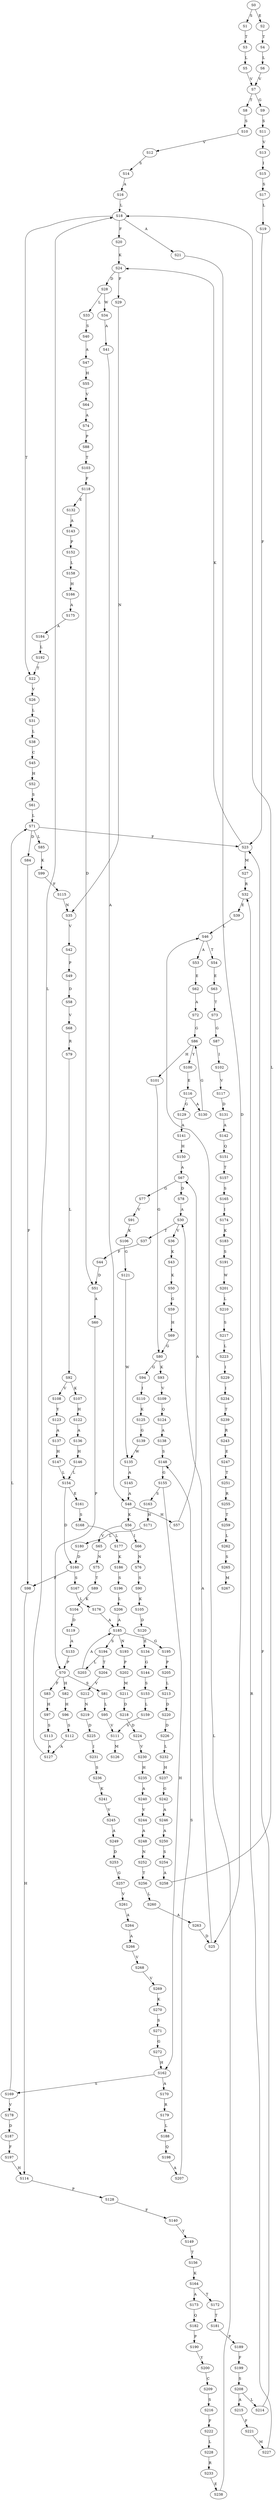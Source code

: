 strict digraph  {
	S0 -> S1 [ label = S ];
	S0 -> S2 [ label = E ];
	S1 -> S3 [ label = T ];
	S2 -> S4 [ label = T ];
	S3 -> S5 [ label = L ];
	S4 -> S6 [ label = L ];
	S5 -> S7 [ label = V ];
	S6 -> S7 [ label = V ];
	S7 -> S8 [ label = T ];
	S7 -> S9 [ label = G ];
	S8 -> S10 [ label = S ];
	S9 -> S11 [ label = S ];
	S10 -> S12 [ label = V ];
	S11 -> S13 [ label = V ];
	S12 -> S14 [ label = S ];
	S13 -> S15 [ label = I ];
	S14 -> S16 [ label = A ];
	S15 -> S17 [ label = S ];
	S16 -> S18 [ label = L ];
	S17 -> S19 [ label = L ];
	S18 -> S20 [ label = F ];
	S18 -> S21 [ label = A ];
	S18 -> S22 [ label = T ];
	S19 -> S23 [ label = F ];
	S20 -> S24 [ label = K ];
	S21 -> S25 [ label = D ];
	S22 -> S26 [ label = V ];
	S23 -> S27 [ label = M ];
	S23 -> S24 [ label = K ];
	S24 -> S28 [ label = D ];
	S24 -> S29 [ label = F ];
	S25 -> S30 [ label = A ];
	S26 -> S31 [ label = L ];
	S27 -> S32 [ label = R ];
	S28 -> S33 [ label = L ];
	S28 -> S34 [ label = W ];
	S29 -> S35 [ label = N ];
	S30 -> S36 [ label = V ];
	S30 -> S37 [ label = T ];
	S31 -> S38 [ label = L ];
	S32 -> S39 [ label = E ];
	S33 -> S40 [ label = S ];
	S34 -> S41 [ label = A ];
	S35 -> S42 [ label = V ];
	S36 -> S43 [ label = K ];
	S37 -> S44 [ label = F ];
	S38 -> S45 [ label = C ];
	S39 -> S46 [ label = L ];
	S40 -> S47 [ label = A ];
	S41 -> S48 [ label = A ];
	S42 -> S49 [ label = P ];
	S43 -> S50 [ label = K ];
	S44 -> S51 [ label = D ];
	S45 -> S52 [ label = H ];
	S46 -> S53 [ label = A ];
	S46 -> S54 [ label = T ];
	S47 -> S55 [ label = H ];
	S48 -> S56 [ label = K ];
	S48 -> S57 [ label = H ];
	S49 -> S58 [ label = D ];
	S50 -> S59 [ label = G ];
	S51 -> S60 [ label = A ];
	S52 -> S61 [ label = S ];
	S53 -> S62 [ label = E ];
	S54 -> S63 [ label = E ];
	S55 -> S64 [ label = V ];
	S56 -> S65 [ label = V ];
	S56 -> S66 [ label = I ];
	S57 -> S67 [ label = A ];
	S58 -> S68 [ label = V ];
	S59 -> S69 [ label = H ];
	S60 -> S70 [ label = P ];
	S61 -> S71 [ label = L ];
	S62 -> S72 [ label = A ];
	S63 -> S73 [ label = T ];
	S64 -> S74 [ label = A ];
	S65 -> S75 [ label = N ];
	S66 -> S76 [ label = N ];
	S67 -> S77 [ label = G ];
	S67 -> S78 [ label = D ];
	S68 -> S79 [ label = R ];
	S69 -> S80 [ label = G ];
	S70 -> S81 [ label = S ];
	S70 -> S82 [ label = H ];
	S70 -> S83 [ label = F ];
	S71 -> S84 [ label = D ];
	S71 -> S85 [ label = L ];
	S71 -> S23 [ label = F ];
	S72 -> S86 [ label = G ];
	S73 -> S87 [ label = G ];
	S74 -> S88 [ label = P ];
	S75 -> S89 [ label = T ];
	S76 -> S90 [ label = S ];
	S77 -> S91 [ label = V ];
	S78 -> S30 [ label = A ];
	S79 -> S92 [ label = L ];
	S80 -> S93 [ label = K ];
	S80 -> S94 [ label = G ];
	S81 -> S95 [ label = L ];
	S82 -> S96 [ label = H ];
	S83 -> S97 [ label = H ];
	S84 -> S98 [ label = F ];
	S85 -> S99 [ label = K ];
	S86 -> S100 [ label = Y ];
	S86 -> S101 [ label = H ];
	S87 -> S102 [ label = I ];
	S88 -> S103 [ label = T ];
	S89 -> S104 [ label = K ];
	S90 -> S105 [ label = K ];
	S91 -> S106 [ label = K ];
	S92 -> S107 [ label = K ];
	S92 -> S108 [ label = V ];
	S93 -> S109 [ label = V ];
	S94 -> S110 [ label = I ];
	S95 -> S111 [ label = V ];
	S96 -> S112 [ label = S ];
	S97 -> S113 [ label = S ];
	S98 -> S114 [ label = H ];
	S99 -> S115 [ label = F ];
	S100 -> S116 [ label = E ];
	S101 -> S80 [ label = G ];
	S102 -> S117 [ label = V ];
	S103 -> S118 [ label = F ];
	S104 -> S119 [ label = D ];
	S105 -> S120 [ label = D ];
	S106 -> S121 [ label = G ];
	S107 -> S122 [ label = H ];
	S108 -> S123 [ label = Y ];
	S109 -> S124 [ label = Q ];
	S110 -> S125 [ label = K ];
	S111 -> S126 [ label = M ];
	S112 -> S127 [ label = A ];
	S113 -> S127 [ label = A ];
	S114 -> S128 [ label = P ];
	S115 -> S35 [ label = N ];
	S116 -> S129 [ label = G ];
	S116 -> S130 [ label = A ];
	S117 -> S131 [ label = D ];
	S118 -> S132 [ label = E ];
	S118 -> S51 [ label = D ];
	S119 -> S133 [ label = A ];
	S120 -> S134 [ label = E ];
	S121 -> S135 [ label = W ];
	S122 -> S136 [ label = A ];
	S123 -> S137 [ label = A ];
	S124 -> S138 [ label = A ];
	S125 -> S139 [ label = G ];
	S127 -> S18 [ label = L ];
	S128 -> S140 [ label = F ];
	S129 -> S141 [ label = A ];
	S130 -> S86 [ label = G ];
	S131 -> S142 [ label = A ];
	S132 -> S143 [ label = A ];
	S133 -> S70 [ label = P ];
	S134 -> S144 [ label = G ];
	S135 -> S145 [ label = A ];
	S136 -> S146 [ label = H ];
	S137 -> S147 [ label = H ];
	S138 -> S148 [ label = S ];
	S139 -> S135 [ label = W ];
	S140 -> S149 [ label = Y ];
	S141 -> S150 [ label = H ];
	S142 -> S151 [ label = Q ];
	S143 -> S152 [ label = P ];
	S144 -> S153 [ label = S ];
	S145 -> S48 [ label = A ];
	S146 -> S154 [ label = L ];
	S147 -> S154 [ label = L ];
	S148 -> S155 [ label = G ];
	S149 -> S156 [ label = T ];
	S150 -> S67 [ label = A ];
	S151 -> S157 [ label = T ];
	S152 -> S158 [ label = L ];
	S153 -> S159 [ label = L ];
	S154 -> S160 [ label = D ];
	S154 -> S161 [ label = E ];
	S155 -> S162 [ label = H ];
	S155 -> S163 [ label = S ];
	S156 -> S164 [ label = K ];
	S157 -> S165 [ label = S ];
	S158 -> S166 [ label = H ];
	S159 -> S111 [ label = V ];
	S160 -> S167 [ label = S ];
	S160 -> S98 [ label = F ];
	S161 -> S168 [ label = S ];
	S162 -> S169 [ label = S ];
	S162 -> S170 [ label = A ];
	S163 -> S171 [ label = H ];
	S164 -> S172 [ label = T ];
	S164 -> S173 [ label = A ];
	S165 -> S174 [ label = I ];
	S166 -> S175 [ label = A ];
	S167 -> S176 [ label = L ];
	S168 -> S177 [ label = L ];
	S169 -> S71 [ label = L ];
	S169 -> S178 [ label = V ];
	S170 -> S179 [ label = R ];
	S171 -> S180 [ label = L ];
	S172 -> S181 [ label = T ];
	S173 -> S182 [ label = Q ];
	S174 -> S183 [ label = K ];
	S175 -> S184 [ label = A ];
	S176 -> S185 [ label = A ];
	S177 -> S186 [ label = K ];
	S178 -> S187 [ label = D ];
	S179 -> S188 [ label = L ];
	S180 -> S160 [ label = D ];
	S181 -> S189 [ label = P ];
	S182 -> S190 [ label = P ];
	S183 -> S191 [ label = S ];
	S184 -> S192 [ label = L ];
	S185 -> S193 [ label = N ];
	S185 -> S194 [ label = S ];
	S185 -> S195 [ label = G ];
	S186 -> S196 [ label = S ];
	S187 -> S197 [ label = F ];
	S188 -> S198 [ label = Q ];
	S189 -> S199 [ label = F ];
	S190 -> S200 [ label = Y ];
	S191 -> S201 [ label = W ];
	S192 -> S22 [ label = T ];
	S193 -> S202 [ label = P ];
	S194 -> S203 [ label = L ];
	S194 -> S204 [ label = T ];
	S195 -> S205 [ label = P ];
	S196 -> S206 [ label = L ];
	S197 -> S114 [ label = H ];
	S198 -> S207 [ label = A ];
	S199 -> S208 [ label = S ];
	S200 -> S209 [ label = C ];
	S201 -> S210 [ label = L ];
	S202 -> S211 [ label = M ];
	S203 -> S185 [ label = A ];
	S204 -> S212 [ label = V ];
	S205 -> S213 [ label = L ];
	S206 -> S185 [ label = A ];
	S207 -> S148 [ label = S ];
	S208 -> S214 [ label = L ];
	S208 -> S215 [ label = A ];
	S209 -> S216 [ label = S ];
	S210 -> S217 [ label = S ];
	S211 -> S218 [ label = D ];
	S212 -> S219 [ label = N ];
	S213 -> S220 [ label = D ];
	S214 -> S23 [ label = F ];
	S215 -> S221 [ label = F ];
	S216 -> S222 [ label = F ];
	S217 -> S223 [ label = L ];
	S218 -> S224 [ label = D ];
	S219 -> S225 [ label = D ];
	S220 -> S226 [ label = D ];
	S221 -> S227 [ label = M ];
	S222 -> S228 [ label = L ];
	S223 -> S229 [ label = I ];
	S224 -> S230 [ label = V ];
	S225 -> S231 [ label = I ];
	S226 -> S232 [ label = L ];
	S227 -> S32 [ label = R ];
	S228 -> S233 [ label = R ];
	S229 -> S234 [ label = I ];
	S230 -> S235 [ label = H ];
	S231 -> S236 [ label = S ];
	S232 -> S237 [ label = H ];
	S233 -> S238 [ label = E ];
	S234 -> S239 [ label = T ];
	S235 -> S240 [ label = A ];
	S236 -> S241 [ label = K ];
	S237 -> S242 [ label = G ];
	S238 -> S46 [ label = L ];
	S239 -> S243 [ label = R ];
	S240 -> S244 [ label = V ];
	S241 -> S245 [ label = V ];
	S242 -> S246 [ label = A ];
	S243 -> S247 [ label = E ];
	S244 -> S248 [ label = A ];
	S245 -> S249 [ label = A ];
	S246 -> S250 [ label = A ];
	S247 -> S251 [ label = T ];
	S248 -> S252 [ label = N ];
	S249 -> S253 [ label = D ];
	S250 -> S254 [ label = S ];
	S251 -> S255 [ label = R ];
	S252 -> S256 [ label = T ];
	S253 -> S257 [ label = G ];
	S254 -> S258 [ label = A ];
	S255 -> S259 [ label = T ];
	S256 -> S260 [ label = L ];
	S257 -> S261 [ label = V ];
	S258 -> S18 [ label = L ];
	S259 -> S262 [ label = L ];
	S260 -> S263 [ label = A ];
	S261 -> S264 [ label = A ];
	S262 -> S265 [ label = S ];
	S263 -> S25 [ label = D ];
	S264 -> S266 [ label = A ];
	S265 -> S267 [ label = M ];
	S266 -> S268 [ label = V ];
	S268 -> S269 [ label = V ];
	S269 -> S270 [ label = K ];
	S270 -> S271 [ label = S ];
	S271 -> S272 [ label = G ];
	S272 -> S162 [ label = H ];
}
